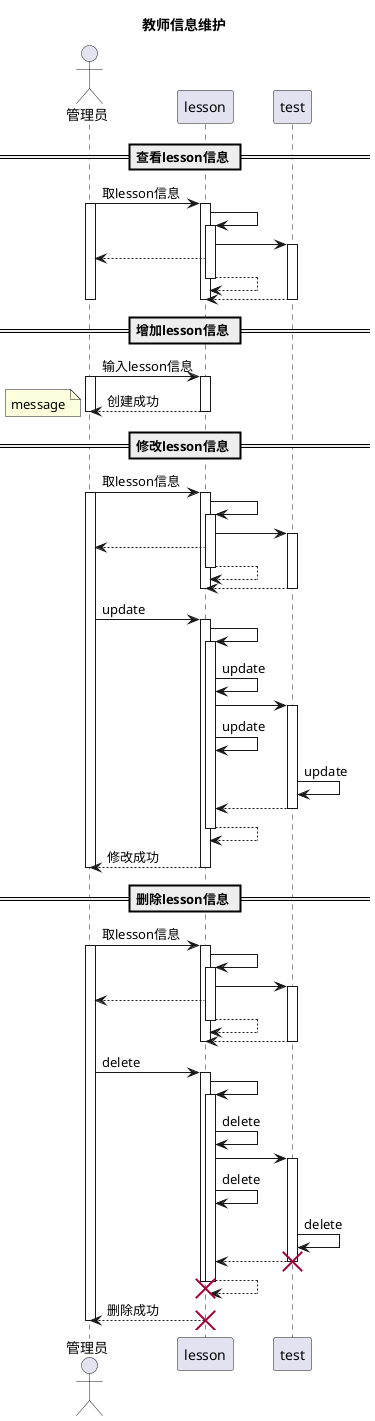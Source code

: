 @startuml
title:教师信息维护
actor 管理员
participant lesson
participant lesson
participant test
== 查看lesson信息 ==
管理员->lesson:取lesson信息
activate 管理员
activate lesson
lesson->lesson
activate lesson
lesson->test
activate test
lesson-->管理员
lesson-->lesson
deactivate lesson
test-->lesson
deactivate lesson
deactivate test
deactivate 管理员
== 增加lesson信息 ==
管理员->lesson:输入lesson信息
activate 管理员
activate lesson
lesson-->管理员:创建成功
note left:message
deactivate lesson
deactivate 管理员

== 修改lesson信息 ==
管理员->lesson:取lesson信息
activate 管理员
activate lesson
lesson->lesson
activate lesson
lesson->test
activate test
lesson-->管理员
lesson-->lesson
deactivate lesson
test-->lesson
deactivate lesson
deactivate test
管理员->lesson:update
activate lesson
lesson->lesson
activate lesson
lesson->lesson:update
lesson->test
activate test
lesson->lesson:update
test->test:update
test-->lesson
deactivate test
lesson-->lesson
deactivate lesson
lesson-->管理员:修改成功
deactivate lesson
deactivate 管理员

== 删除lesson信息 ==
管理员->lesson:取lesson信息
activate 管理员
activate lesson
lesson->lesson
activate lesson
lesson->test
activate test
lesson-->管理员
lesson-->lesson
deactivate lesson
test-->lesson
deactivate lesson
deactivate test
管理员->lesson:delete
activate lesson
lesson->lesson
activate lesson
lesson->lesson:delete
lesson->test
activate test
lesson->lesson:delete
test->test:delete
test-->lesson
deactivate test
destroy test
lesson-->lesson
deactivate lesson
destroy lesson
lesson-->管理员:删除成功
deactivate lesson
destroy lesson
deactivate 管理员
@enduml